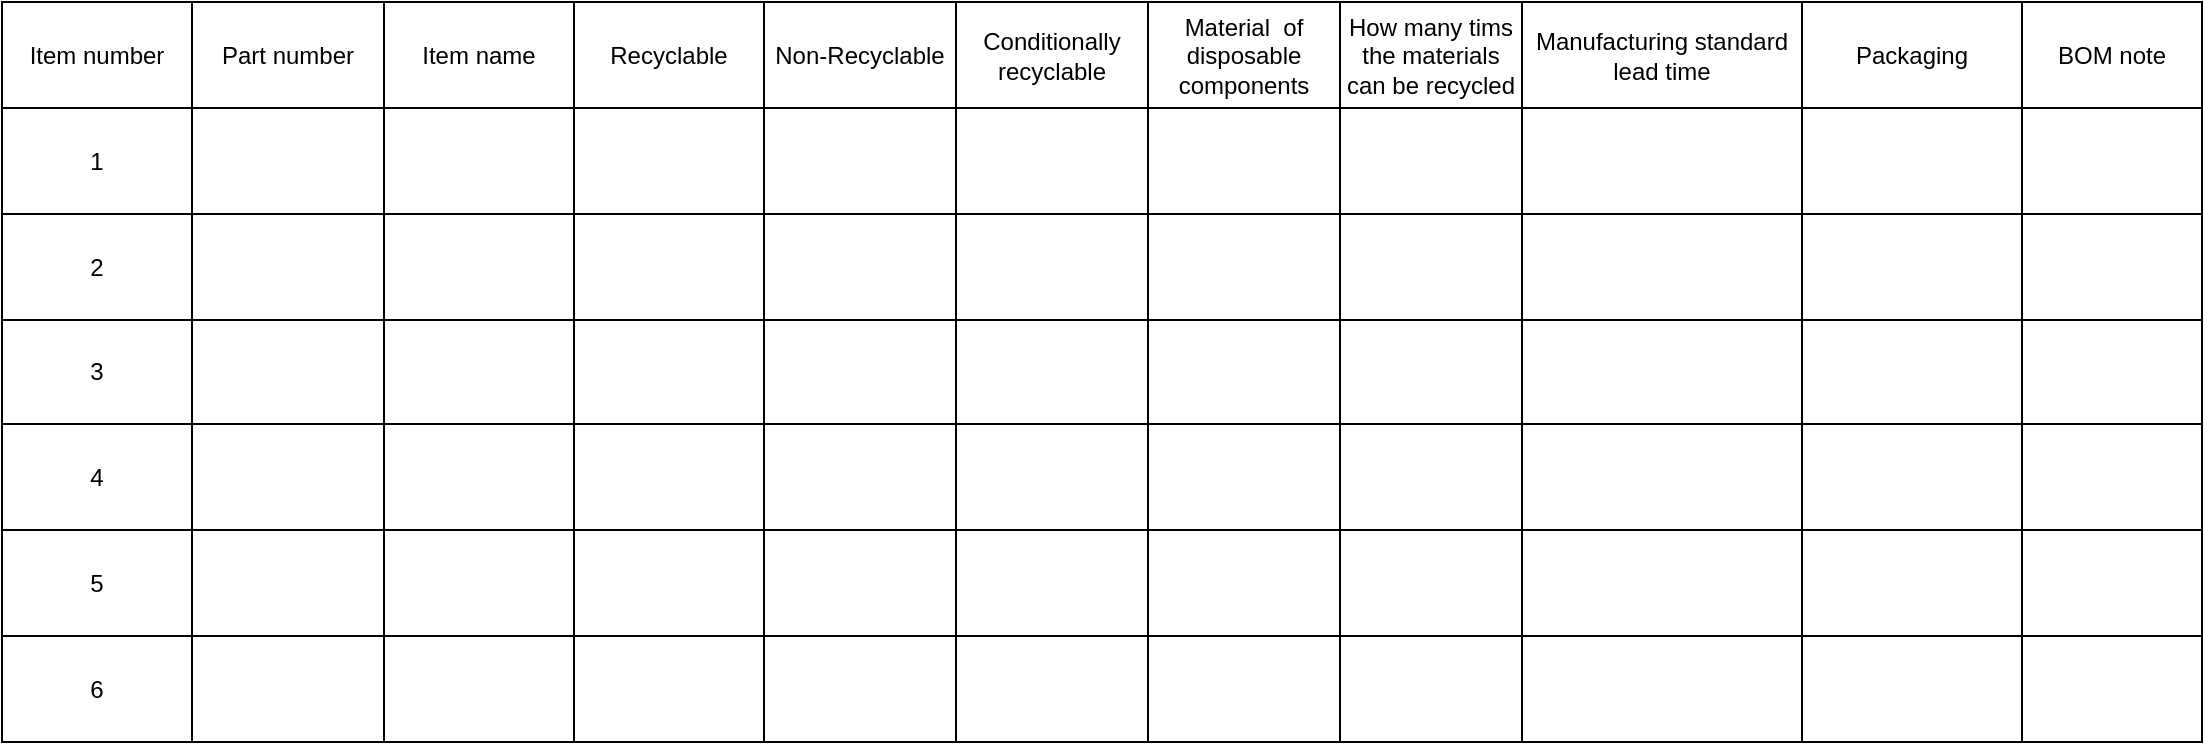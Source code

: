 <mxfile version="14.8.5" type="github">
  <diagram id="6glGjibrxEW6So7hZ_gu" name="Page-1">
    <mxGraphModel dx="1186" dy="651" grid="1" gridSize="10" guides="1" tooltips="1" connect="1" arrows="1" fold="1" page="1" pageScale="1" pageWidth="827" pageHeight="1169" math="0" shadow="0">
      <root>
        <mxCell id="0" />
        <mxCell id="1" parent="0" />
        <mxCell id="qUIFOu5oReiOi_gFtP6k-1" value="" style="shape=table;startSize=0;container=1;collapsible=0;childLayout=tableLayout;" vertex="1" parent="1">
          <mxGeometry x="90" y="140" width="1100" height="370" as="geometry" />
        </mxCell>
        <mxCell id="qUIFOu5oReiOi_gFtP6k-2" value="" style="shape=partialRectangle;collapsible=0;dropTarget=0;pointerEvents=0;fillColor=none;top=0;left=0;bottom=0;right=0;points=[[0,0.5],[1,0.5]];portConstraint=eastwest;" vertex="1" parent="qUIFOu5oReiOi_gFtP6k-1">
          <mxGeometry width="1100" height="53" as="geometry" />
        </mxCell>
        <mxCell id="qUIFOu5oReiOi_gFtP6k-3" value="Item number" style="shape=partialRectangle;html=1;whiteSpace=wrap;connectable=0;overflow=hidden;fillColor=none;top=0;left=0;bottom=0;right=0;" vertex="1" parent="qUIFOu5oReiOi_gFtP6k-2">
          <mxGeometry width="95" height="53" as="geometry" />
        </mxCell>
        <mxCell id="qUIFOu5oReiOi_gFtP6k-4" value="Part number" style="shape=partialRectangle;html=1;whiteSpace=wrap;connectable=0;overflow=hidden;fillColor=none;top=0;left=0;bottom=0;right=0;" vertex="1" parent="qUIFOu5oReiOi_gFtP6k-2">
          <mxGeometry x="95" width="96" height="53" as="geometry" />
        </mxCell>
        <mxCell id="qUIFOu5oReiOi_gFtP6k-5" value="Item name" style="shape=partialRectangle;html=1;whiteSpace=wrap;connectable=0;overflow=hidden;fillColor=none;top=0;left=0;bottom=0;right=0;" vertex="1" parent="qUIFOu5oReiOi_gFtP6k-2">
          <mxGeometry x="191" width="95" height="53" as="geometry" />
        </mxCell>
        <mxCell id="qUIFOu5oReiOi_gFtP6k-6" value="Recyclable" style="shape=partialRectangle;html=1;whiteSpace=wrap;connectable=0;overflow=hidden;fillColor=none;top=0;left=0;bottom=0;right=0;" vertex="1" parent="qUIFOu5oReiOi_gFtP6k-2">
          <mxGeometry x="286" width="95" height="53" as="geometry" />
        </mxCell>
        <mxCell id="qUIFOu5oReiOi_gFtP6k-7" value="Non-Recyclable" style="shape=partialRectangle;html=1;whiteSpace=wrap;connectable=0;overflow=hidden;fillColor=none;top=0;left=0;bottom=0;right=0;" vertex="1" parent="qUIFOu5oReiOi_gFtP6k-2">
          <mxGeometry x="381" width="96" height="53" as="geometry" />
        </mxCell>
        <mxCell id="qUIFOu5oReiOi_gFtP6k-8" value="Conditionally recyclable" style="shape=partialRectangle;html=1;whiteSpace=wrap;connectable=0;overflow=hidden;fillColor=none;top=0;left=0;bottom=0;right=0;" vertex="1" parent="qUIFOu5oReiOi_gFtP6k-2">
          <mxGeometry x="477" width="96" height="53" as="geometry" />
        </mxCell>
        <mxCell id="qUIFOu5oReiOi_gFtP6k-9" value="Material&amp;nbsp; of disposable components" style="shape=partialRectangle;html=1;whiteSpace=wrap;connectable=0;overflow=hidden;fillColor=none;top=0;left=0;bottom=0;right=0;" vertex="1" parent="qUIFOu5oReiOi_gFtP6k-2">
          <mxGeometry x="573" width="96" height="53" as="geometry" />
        </mxCell>
        <mxCell id="qUIFOu5oReiOi_gFtP6k-10" value="How many tims the materials can be recycled" style="shape=partialRectangle;html=1;whiteSpace=wrap;connectable=0;overflow=hidden;fillColor=none;top=0;left=0;bottom=0;right=0;" vertex="1" parent="qUIFOu5oReiOi_gFtP6k-2">
          <mxGeometry x="669" width="91" height="53" as="geometry" />
        </mxCell>
        <mxCell id="qUIFOu5oReiOi_gFtP6k-11" value="Manufacturing standard lead time" style="shape=partialRectangle;html=1;whiteSpace=wrap;connectable=0;overflow=hidden;fillColor=none;top=0;left=0;bottom=0;right=0;" vertex="1" parent="qUIFOu5oReiOi_gFtP6k-2">
          <mxGeometry x="760" width="140" height="53" as="geometry" />
        </mxCell>
        <mxCell id="qUIFOu5oReiOi_gFtP6k-12" value="Packaging" style="shape=partialRectangle;html=1;whiteSpace=wrap;connectable=0;overflow=hidden;fillColor=none;top=0;left=0;bottom=0;right=0;" vertex="1" parent="qUIFOu5oReiOi_gFtP6k-2">
          <mxGeometry x="900" width="110" height="53" as="geometry" />
        </mxCell>
        <mxCell id="qUIFOu5oReiOi_gFtP6k-13" value="BOM note" style="shape=partialRectangle;html=1;whiteSpace=wrap;connectable=0;overflow=hidden;fillColor=none;top=0;left=0;bottom=0;right=0;" vertex="1" parent="qUIFOu5oReiOi_gFtP6k-2">
          <mxGeometry x="1010" width="90" height="53" as="geometry" />
        </mxCell>
        <mxCell id="qUIFOu5oReiOi_gFtP6k-14" style="shape=partialRectangle;collapsible=0;dropTarget=0;pointerEvents=0;fillColor=none;top=0;left=0;bottom=0;right=0;points=[[0,0.5],[1,0.5]];portConstraint=eastwest;" vertex="1" parent="qUIFOu5oReiOi_gFtP6k-1">
          <mxGeometry y="53" width="1100" height="53" as="geometry" />
        </mxCell>
        <mxCell id="qUIFOu5oReiOi_gFtP6k-15" value="1" style="shape=partialRectangle;html=1;whiteSpace=wrap;connectable=0;overflow=hidden;fillColor=none;top=0;left=0;bottom=0;right=0;" vertex="1" parent="qUIFOu5oReiOi_gFtP6k-14">
          <mxGeometry width="95" height="53" as="geometry" />
        </mxCell>
        <mxCell id="qUIFOu5oReiOi_gFtP6k-16" style="shape=partialRectangle;html=1;whiteSpace=wrap;connectable=0;overflow=hidden;fillColor=none;top=0;left=0;bottom=0;right=0;" vertex="1" parent="qUIFOu5oReiOi_gFtP6k-14">
          <mxGeometry x="95" width="96" height="53" as="geometry" />
        </mxCell>
        <mxCell id="qUIFOu5oReiOi_gFtP6k-17" style="shape=partialRectangle;html=1;whiteSpace=wrap;connectable=0;overflow=hidden;fillColor=none;top=0;left=0;bottom=0;right=0;" vertex="1" parent="qUIFOu5oReiOi_gFtP6k-14">
          <mxGeometry x="191" width="95" height="53" as="geometry" />
        </mxCell>
        <mxCell id="qUIFOu5oReiOi_gFtP6k-18" style="shape=partialRectangle;html=1;whiteSpace=wrap;connectable=0;overflow=hidden;fillColor=none;top=0;left=0;bottom=0;right=0;" vertex="1" parent="qUIFOu5oReiOi_gFtP6k-14">
          <mxGeometry x="286" width="95" height="53" as="geometry" />
        </mxCell>
        <mxCell id="qUIFOu5oReiOi_gFtP6k-19" value="" style="shape=partialRectangle;html=1;whiteSpace=wrap;connectable=0;overflow=hidden;fillColor=none;top=0;left=0;bottom=0;right=0;" vertex="1" parent="qUIFOu5oReiOi_gFtP6k-14">
          <mxGeometry x="381" width="96" height="53" as="geometry" />
        </mxCell>
        <mxCell id="qUIFOu5oReiOi_gFtP6k-20" style="shape=partialRectangle;html=1;whiteSpace=wrap;connectable=0;overflow=hidden;fillColor=none;top=0;left=0;bottom=0;right=0;" vertex="1" parent="qUIFOu5oReiOi_gFtP6k-14">
          <mxGeometry x="477" width="96" height="53" as="geometry" />
        </mxCell>
        <mxCell id="qUIFOu5oReiOi_gFtP6k-21" style="shape=partialRectangle;html=1;whiteSpace=wrap;connectable=0;overflow=hidden;fillColor=none;top=0;left=0;bottom=0;right=0;" vertex="1" parent="qUIFOu5oReiOi_gFtP6k-14">
          <mxGeometry x="573" width="96" height="53" as="geometry" />
        </mxCell>
        <mxCell id="qUIFOu5oReiOi_gFtP6k-22" style="shape=partialRectangle;html=1;whiteSpace=wrap;connectable=0;overflow=hidden;fillColor=none;top=0;left=0;bottom=0;right=0;" vertex="1" parent="qUIFOu5oReiOi_gFtP6k-14">
          <mxGeometry x="669" width="91" height="53" as="geometry" />
        </mxCell>
        <mxCell id="qUIFOu5oReiOi_gFtP6k-23" style="shape=partialRectangle;html=1;whiteSpace=wrap;connectable=0;overflow=hidden;fillColor=none;top=0;left=0;bottom=0;right=0;" vertex="1" parent="qUIFOu5oReiOi_gFtP6k-14">
          <mxGeometry x="760" width="140" height="53" as="geometry" />
        </mxCell>
        <mxCell id="qUIFOu5oReiOi_gFtP6k-24" style="shape=partialRectangle;html=1;whiteSpace=wrap;connectable=0;overflow=hidden;fillColor=none;top=0;left=0;bottom=0;right=0;" vertex="1" parent="qUIFOu5oReiOi_gFtP6k-14">
          <mxGeometry x="900" width="110" height="53" as="geometry" />
        </mxCell>
        <mxCell id="qUIFOu5oReiOi_gFtP6k-25" style="shape=partialRectangle;html=1;whiteSpace=wrap;connectable=0;overflow=hidden;fillColor=none;top=0;left=0;bottom=0;right=0;" vertex="1" parent="qUIFOu5oReiOi_gFtP6k-14">
          <mxGeometry x="1010" width="90" height="53" as="geometry" />
        </mxCell>
        <mxCell id="qUIFOu5oReiOi_gFtP6k-26" style="shape=partialRectangle;collapsible=0;dropTarget=0;pointerEvents=0;fillColor=none;top=0;left=0;bottom=0;right=0;points=[[0,0.5],[1,0.5]];portConstraint=eastwest;" vertex="1" parent="qUIFOu5oReiOi_gFtP6k-1">
          <mxGeometry y="106" width="1100" height="53" as="geometry" />
        </mxCell>
        <mxCell id="qUIFOu5oReiOi_gFtP6k-27" value="2" style="shape=partialRectangle;html=1;whiteSpace=wrap;connectable=0;overflow=hidden;fillColor=none;top=0;left=0;bottom=0;right=0;" vertex="1" parent="qUIFOu5oReiOi_gFtP6k-26">
          <mxGeometry width="95" height="53" as="geometry" />
        </mxCell>
        <mxCell id="qUIFOu5oReiOi_gFtP6k-28" style="shape=partialRectangle;html=1;whiteSpace=wrap;connectable=0;overflow=hidden;fillColor=none;top=0;left=0;bottom=0;right=0;" vertex="1" parent="qUIFOu5oReiOi_gFtP6k-26">
          <mxGeometry x="95" width="96" height="53" as="geometry" />
        </mxCell>
        <mxCell id="qUIFOu5oReiOi_gFtP6k-29" style="shape=partialRectangle;html=1;whiteSpace=wrap;connectable=0;overflow=hidden;fillColor=none;top=0;left=0;bottom=0;right=0;" vertex="1" parent="qUIFOu5oReiOi_gFtP6k-26">
          <mxGeometry x="191" width="95" height="53" as="geometry" />
        </mxCell>
        <mxCell id="qUIFOu5oReiOi_gFtP6k-30" style="shape=partialRectangle;html=1;whiteSpace=wrap;connectable=0;overflow=hidden;fillColor=none;top=0;left=0;bottom=0;right=0;" vertex="1" parent="qUIFOu5oReiOi_gFtP6k-26">
          <mxGeometry x="286" width="95" height="53" as="geometry" />
        </mxCell>
        <mxCell id="qUIFOu5oReiOi_gFtP6k-31" style="shape=partialRectangle;html=1;whiteSpace=wrap;connectable=0;overflow=hidden;fillColor=none;top=0;left=0;bottom=0;right=0;" vertex="1" parent="qUIFOu5oReiOi_gFtP6k-26">
          <mxGeometry x="381" width="96" height="53" as="geometry" />
        </mxCell>
        <mxCell id="qUIFOu5oReiOi_gFtP6k-32" style="shape=partialRectangle;html=1;whiteSpace=wrap;connectable=0;overflow=hidden;fillColor=none;top=0;left=0;bottom=0;right=0;" vertex="1" parent="qUIFOu5oReiOi_gFtP6k-26">
          <mxGeometry x="477" width="96" height="53" as="geometry" />
        </mxCell>
        <mxCell id="qUIFOu5oReiOi_gFtP6k-33" style="shape=partialRectangle;html=1;whiteSpace=wrap;connectable=0;overflow=hidden;fillColor=none;top=0;left=0;bottom=0;right=0;" vertex="1" parent="qUIFOu5oReiOi_gFtP6k-26">
          <mxGeometry x="573" width="96" height="53" as="geometry" />
        </mxCell>
        <mxCell id="qUIFOu5oReiOi_gFtP6k-34" style="shape=partialRectangle;html=1;whiteSpace=wrap;connectable=0;overflow=hidden;fillColor=none;top=0;left=0;bottom=0;right=0;" vertex="1" parent="qUIFOu5oReiOi_gFtP6k-26">
          <mxGeometry x="669" width="91" height="53" as="geometry" />
        </mxCell>
        <mxCell id="qUIFOu5oReiOi_gFtP6k-35" style="shape=partialRectangle;html=1;whiteSpace=wrap;connectable=0;overflow=hidden;fillColor=none;top=0;left=0;bottom=0;right=0;" vertex="1" parent="qUIFOu5oReiOi_gFtP6k-26">
          <mxGeometry x="760" width="140" height="53" as="geometry" />
        </mxCell>
        <mxCell id="qUIFOu5oReiOi_gFtP6k-36" style="shape=partialRectangle;html=1;whiteSpace=wrap;connectable=0;overflow=hidden;fillColor=none;top=0;left=0;bottom=0;right=0;" vertex="1" parent="qUIFOu5oReiOi_gFtP6k-26">
          <mxGeometry x="900" width="110" height="53" as="geometry" />
        </mxCell>
        <mxCell id="qUIFOu5oReiOi_gFtP6k-37" style="shape=partialRectangle;html=1;whiteSpace=wrap;connectable=0;overflow=hidden;fillColor=none;top=0;left=0;bottom=0;right=0;" vertex="1" parent="qUIFOu5oReiOi_gFtP6k-26">
          <mxGeometry x="1010" width="90" height="53" as="geometry" />
        </mxCell>
        <mxCell id="qUIFOu5oReiOi_gFtP6k-38" value="" style="shape=partialRectangle;collapsible=0;dropTarget=0;pointerEvents=0;fillColor=none;top=0;left=0;bottom=0;right=0;points=[[0,0.5],[1,0.5]];portConstraint=eastwest;" vertex="1" parent="qUIFOu5oReiOi_gFtP6k-1">
          <mxGeometry y="159" width="1100" height="52" as="geometry" />
        </mxCell>
        <mxCell id="qUIFOu5oReiOi_gFtP6k-39" value="3" style="shape=partialRectangle;html=1;whiteSpace=wrap;connectable=0;overflow=hidden;fillColor=none;top=0;left=0;bottom=0;right=0;" vertex="1" parent="qUIFOu5oReiOi_gFtP6k-38">
          <mxGeometry width="95" height="52" as="geometry" />
        </mxCell>
        <mxCell id="qUIFOu5oReiOi_gFtP6k-40" value="" style="shape=partialRectangle;html=1;whiteSpace=wrap;connectable=0;overflow=hidden;fillColor=none;top=0;left=0;bottom=0;right=0;" vertex="1" parent="qUIFOu5oReiOi_gFtP6k-38">
          <mxGeometry x="95" width="96" height="52" as="geometry" />
        </mxCell>
        <mxCell id="qUIFOu5oReiOi_gFtP6k-41" value="" style="shape=partialRectangle;html=1;whiteSpace=wrap;connectable=0;overflow=hidden;fillColor=none;top=0;left=0;bottom=0;right=0;" vertex="1" parent="qUIFOu5oReiOi_gFtP6k-38">
          <mxGeometry x="191" width="95" height="52" as="geometry" />
        </mxCell>
        <mxCell id="qUIFOu5oReiOi_gFtP6k-42" value="" style="shape=partialRectangle;html=1;whiteSpace=wrap;connectable=0;overflow=hidden;fillColor=none;top=0;left=0;bottom=0;right=0;" vertex="1" parent="qUIFOu5oReiOi_gFtP6k-38">
          <mxGeometry x="286" width="95" height="52" as="geometry" />
        </mxCell>
        <mxCell id="qUIFOu5oReiOi_gFtP6k-43" value="" style="shape=partialRectangle;html=1;whiteSpace=wrap;connectable=0;overflow=hidden;fillColor=none;top=0;left=0;bottom=0;right=0;" vertex="1" parent="qUIFOu5oReiOi_gFtP6k-38">
          <mxGeometry x="381" width="96" height="52" as="geometry" />
        </mxCell>
        <mxCell id="qUIFOu5oReiOi_gFtP6k-44" value="" style="shape=partialRectangle;html=1;whiteSpace=wrap;connectable=0;overflow=hidden;fillColor=none;top=0;left=0;bottom=0;right=0;" vertex="1" parent="qUIFOu5oReiOi_gFtP6k-38">
          <mxGeometry x="477" width="96" height="52" as="geometry" />
        </mxCell>
        <mxCell id="qUIFOu5oReiOi_gFtP6k-45" value="" style="shape=partialRectangle;html=1;whiteSpace=wrap;connectable=0;overflow=hidden;fillColor=none;top=0;left=0;bottom=0;right=0;" vertex="1" parent="qUIFOu5oReiOi_gFtP6k-38">
          <mxGeometry x="573" width="96" height="52" as="geometry" />
        </mxCell>
        <mxCell id="qUIFOu5oReiOi_gFtP6k-46" value="" style="shape=partialRectangle;html=1;whiteSpace=wrap;connectable=0;overflow=hidden;fillColor=none;top=0;left=0;bottom=0;right=0;" vertex="1" parent="qUIFOu5oReiOi_gFtP6k-38">
          <mxGeometry x="669" width="91" height="52" as="geometry" />
        </mxCell>
        <mxCell id="qUIFOu5oReiOi_gFtP6k-47" value="" style="shape=partialRectangle;html=1;whiteSpace=wrap;connectable=0;overflow=hidden;fillColor=none;top=0;left=0;bottom=0;right=0;" vertex="1" parent="qUIFOu5oReiOi_gFtP6k-38">
          <mxGeometry x="760" width="140" height="52" as="geometry" />
        </mxCell>
        <mxCell id="qUIFOu5oReiOi_gFtP6k-48" value="" style="shape=partialRectangle;html=1;whiteSpace=wrap;connectable=0;overflow=hidden;fillColor=none;top=0;left=0;bottom=0;right=0;" vertex="1" parent="qUIFOu5oReiOi_gFtP6k-38">
          <mxGeometry x="900" width="110" height="52" as="geometry" />
        </mxCell>
        <mxCell id="qUIFOu5oReiOi_gFtP6k-49" value="" style="shape=partialRectangle;html=1;whiteSpace=wrap;connectable=0;overflow=hidden;fillColor=none;top=0;left=0;bottom=0;right=0;" vertex="1" parent="qUIFOu5oReiOi_gFtP6k-38">
          <mxGeometry x="1010" width="90" height="52" as="geometry" />
        </mxCell>
        <mxCell id="qUIFOu5oReiOi_gFtP6k-50" value="" style="shape=partialRectangle;collapsible=0;dropTarget=0;pointerEvents=0;fillColor=none;top=0;left=0;bottom=0;right=0;points=[[0,0.5],[1,0.5]];portConstraint=eastwest;" vertex="1" parent="qUIFOu5oReiOi_gFtP6k-1">
          <mxGeometry y="211" width="1100" height="53" as="geometry" />
        </mxCell>
        <mxCell id="qUIFOu5oReiOi_gFtP6k-51" value="4" style="shape=partialRectangle;html=1;whiteSpace=wrap;connectable=0;overflow=hidden;fillColor=none;top=0;left=0;bottom=0;right=0;" vertex="1" parent="qUIFOu5oReiOi_gFtP6k-50">
          <mxGeometry width="95" height="53" as="geometry" />
        </mxCell>
        <mxCell id="qUIFOu5oReiOi_gFtP6k-52" value="" style="shape=partialRectangle;html=1;whiteSpace=wrap;connectable=0;overflow=hidden;fillColor=none;top=0;left=0;bottom=0;right=0;" vertex="1" parent="qUIFOu5oReiOi_gFtP6k-50">
          <mxGeometry x="95" width="96" height="53" as="geometry" />
        </mxCell>
        <mxCell id="qUIFOu5oReiOi_gFtP6k-53" value="" style="shape=partialRectangle;html=1;whiteSpace=wrap;connectable=0;overflow=hidden;fillColor=none;top=0;left=0;bottom=0;right=0;" vertex="1" parent="qUIFOu5oReiOi_gFtP6k-50">
          <mxGeometry x="191" width="95" height="53" as="geometry" />
        </mxCell>
        <mxCell id="qUIFOu5oReiOi_gFtP6k-54" value="" style="shape=partialRectangle;html=1;whiteSpace=wrap;connectable=0;overflow=hidden;fillColor=none;top=0;left=0;bottom=0;right=0;" vertex="1" parent="qUIFOu5oReiOi_gFtP6k-50">
          <mxGeometry x="286" width="95" height="53" as="geometry" />
        </mxCell>
        <mxCell id="qUIFOu5oReiOi_gFtP6k-55" value="" style="shape=partialRectangle;html=1;whiteSpace=wrap;connectable=0;overflow=hidden;fillColor=none;top=0;left=0;bottom=0;right=0;" vertex="1" parent="qUIFOu5oReiOi_gFtP6k-50">
          <mxGeometry x="381" width="96" height="53" as="geometry" />
        </mxCell>
        <mxCell id="qUIFOu5oReiOi_gFtP6k-56" value="" style="shape=partialRectangle;html=1;whiteSpace=wrap;connectable=0;overflow=hidden;fillColor=none;top=0;left=0;bottom=0;right=0;" vertex="1" parent="qUIFOu5oReiOi_gFtP6k-50">
          <mxGeometry x="477" width="96" height="53" as="geometry" />
        </mxCell>
        <mxCell id="qUIFOu5oReiOi_gFtP6k-57" value="" style="shape=partialRectangle;html=1;whiteSpace=wrap;connectable=0;overflow=hidden;fillColor=none;top=0;left=0;bottom=0;right=0;" vertex="1" parent="qUIFOu5oReiOi_gFtP6k-50">
          <mxGeometry x="573" width="96" height="53" as="geometry" />
        </mxCell>
        <mxCell id="qUIFOu5oReiOi_gFtP6k-58" value="" style="shape=partialRectangle;html=1;whiteSpace=wrap;connectable=0;overflow=hidden;fillColor=none;top=0;left=0;bottom=0;right=0;" vertex="1" parent="qUIFOu5oReiOi_gFtP6k-50">
          <mxGeometry x="669" width="91" height="53" as="geometry" />
        </mxCell>
        <mxCell id="qUIFOu5oReiOi_gFtP6k-59" value="" style="shape=partialRectangle;html=1;whiteSpace=wrap;connectable=0;overflow=hidden;fillColor=none;top=0;left=0;bottom=0;right=0;" vertex="1" parent="qUIFOu5oReiOi_gFtP6k-50">
          <mxGeometry x="760" width="140" height="53" as="geometry" />
        </mxCell>
        <mxCell id="qUIFOu5oReiOi_gFtP6k-60" value="" style="shape=partialRectangle;html=1;whiteSpace=wrap;connectable=0;overflow=hidden;fillColor=none;top=0;left=0;bottom=0;right=0;" vertex="1" parent="qUIFOu5oReiOi_gFtP6k-50">
          <mxGeometry x="900" width="110" height="53" as="geometry" />
        </mxCell>
        <mxCell id="qUIFOu5oReiOi_gFtP6k-61" value="" style="shape=partialRectangle;html=1;whiteSpace=wrap;connectable=0;overflow=hidden;fillColor=none;top=0;left=0;bottom=0;right=0;" vertex="1" parent="qUIFOu5oReiOi_gFtP6k-50">
          <mxGeometry x="1010" width="90" height="53" as="geometry" />
        </mxCell>
        <mxCell id="qUIFOu5oReiOi_gFtP6k-62" value="" style="shape=partialRectangle;collapsible=0;dropTarget=0;pointerEvents=0;fillColor=none;top=0;left=0;bottom=0;right=0;points=[[0,0.5],[1,0.5]];portConstraint=eastwest;" vertex="1" parent="qUIFOu5oReiOi_gFtP6k-1">
          <mxGeometry y="264" width="1100" height="53" as="geometry" />
        </mxCell>
        <mxCell id="qUIFOu5oReiOi_gFtP6k-63" value="5" style="shape=partialRectangle;html=1;whiteSpace=wrap;connectable=0;overflow=hidden;fillColor=none;top=0;left=0;bottom=0;right=0;" vertex="1" parent="qUIFOu5oReiOi_gFtP6k-62">
          <mxGeometry width="95" height="53" as="geometry" />
        </mxCell>
        <mxCell id="qUIFOu5oReiOi_gFtP6k-64" value="" style="shape=partialRectangle;html=1;whiteSpace=wrap;connectable=0;overflow=hidden;fillColor=none;top=0;left=0;bottom=0;right=0;" vertex="1" parent="qUIFOu5oReiOi_gFtP6k-62">
          <mxGeometry x="95" width="96" height="53" as="geometry" />
        </mxCell>
        <mxCell id="qUIFOu5oReiOi_gFtP6k-65" value="" style="shape=partialRectangle;html=1;whiteSpace=wrap;connectable=0;overflow=hidden;fillColor=none;top=0;left=0;bottom=0;right=0;" vertex="1" parent="qUIFOu5oReiOi_gFtP6k-62">
          <mxGeometry x="191" width="95" height="53" as="geometry" />
        </mxCell>
        <mxCell id="qUIFOu5oReiOi_gFtP6k-66" value="" style="shape=partialRectangle;html=1;whiteSpace=wrap;connectable=0;overflow=hidden;fillColor=none;top=0;left=0;bottom=0;right=0;" vertex="1" parent="qUIFOu5oReiOi_gFtP6k-62">
          <mxGeometry x="286" width="95" height="53" as="geometry" />
        </mxCell>
        <mxCell id="qUIFOu5oReiOi_gFtP6k-67" value="" style="shape=partialRectangle;html=1;whiteSpace=wrap;connectable=0;overflow=hidden;fillColor=none;top=0;left=0;bottom=0;right=0;" vertex="1" parent="qUIFOu5oReiOi_gFtP6k-62">
          <mxGeometry x="381" width="96" height="53" as="geometry" />
        </mxCell>
        <mxCell id="qUIFOu5oReiOi_gFtP6k-68" value="" style="shape=partialRectangle;html=1;whiteSpace=wrap;connectable=0;overflow=hidden;fillColor=none;top=0;left=0;bottom=0;right=0;" vertex="1" parent="qUIFOu5oReiOi_gFtP6k-62">
          <mxGeometry x="477" width="96" height="53" as="geometry" />
        </mxCell>
        <mxCell id="qUIFOu5oReiOi_gFtP6k-69" value="" style="shape=partialRectangle;html=1;whiteSpace=wrap;connectable=0;overflow=hidden;fillColor=none;top=0;left=0;bottom=0;right=0;" vertex="1" parent="qUIFOu5oReiOi_gFtP6k-62">
          <mxGeometry x="573" width="96" height="53" as="geometry" />
        </mxCell>
        <mxCell id="qUIFOu5oReiOi_gFtP6k-70" value="" style="shape=partialRectangle;html=1;whiteSpace=wrap;connectable=0;overflow=hidden;fillColor=none;top=0;left=0;bottom=0;right=0;" vertex="1" parent="qUIFOu5oReiOi_gFtP6k-62">
          <mxGeometry x="669" width="91" height="53" as="geometry" />
        </mxCell>
        <mxCell id="qUIFOu5oReiOi_gFtP6k-71" value="" style="shape=partialRectangle;html=1;whiteSpace=wrap;connectable=0;overflow=hidden;fillColor=none;top=0;left=0;bottom=0;right=0;" vertex="1" parent="qUIFOu5oReiOi_gFtP6k-62">
          <mxGeometry x="760" width="140" height="53" as="geometry" />
        </mxCell>
        <mxCell id="qUIFOu5oReiOi_gFtP6k-72" value="" style="shape=partialRectangle;html=1;whiteSpace=wrap;connectable=0;overflow=hidden;fillColor=none;top=0;left=0;bottom=0;right=0;" vertex="1" parent="qUIFOu5oReiOi_gFtP6k-62">
          <mxGeometry x="900" width="110" height="53" as="geometry" />
        </mxCell>
        <mxCell id="qUIFOu5oReiOi_gFtP6k-73" value="" style="shape=partialRectangle;html=1;whiteSpace=wrap;connectable=0;overflow=hidden;fillColor=none;top=0;left=0;bottom=0;right=0;" vertex="1" parent="qUIFOu5oReiOi_gFtP6k-62">
          <mxGeometry x="1010" width="90" height="53" as="geometry" />
        </mxCell>
        <mxCell id="qUIFOu5oReiOi_gFtP6k-74" value="" style="shape=partialRectangle;collapsible=0;dropTarget=0;pointerEvents=0;fillColor=none;top=0;left=0;bottom=0;right=0;points=[[0,0.5],[1,0.5]];portConstraint=eastwest;" vertex="1" parent="qUIFOu5oReiOi_gFtP6k-1">
          <mxGeometry y="317" width="1100" height="53" as="geometry" />
        </mxCell>
        <mxCell id="qUIFOu5oReiOi_gFtP6k-75" value="6" style="shape=partialRectangle;html=1;whiteSpace=wrap;connectable=0;overflow=hidden;fillColor=none;top=0;left=0;bottom=0;right=0;" vertex="1" parent="qUIFOu5oReiOi_gFtP6k-74">
          <mxGeometry width="95" height="53" as="geometry" />
        </mxCell>
        <mxCell id="qUIFOu5oReiOi_gFtP6k-76" value="" style="shape=partialRectangle;html=1;whiteSpace=wrap;connectable=0;overflow=hidden;fillColor=none;top=0;left=0;bottom=0;right=0;" vertex="1" parent="qUIFOu5oReiOi_gFtP6k-74">
          <mxGeometry x="95" width="96" height="53" as="geometry" />
        </mxCell>
        <mxCell id="qUIFOu5oReiOi_gFtP6k-77" value="" style="shape=partialRectangle;html=1;whiteSpace=wrap;connectable=0;overflow=hidden;fillColor=none;top=0;left=0;bottom=0;right=0;" vertex="1" parent="qUIFOu5oReiOi_gFtP6k-74">
          <mxGeometry x="191" width="95" height="53" as="geometry" />
        </mxCell>
        <mxCell id="qUIFOu5oReiOi_gFtP6k-78" value="" style="shape=partialRectangle;html=1;whiteSpace=wrap;connectable=0;overflow=hidden;fillColor=none;top=0;left=0;bottom=0;right=0;" vertex="1" parent="qUIFOu5oReiOi_gFtP6k-74">
          <mxGeometry x="286" width="95" height="53" as="geometry" />
        </mxCell>
        <mxCell id="qUIFOu5oReiOi_gFtP6k-79" value="" style="shape=partialRectangle;html=1;whiteSpace=wrap;connectable=0;overflow=hidden;fillColor=none;top=0;left=0;bottom=0;right=0;" vertex="1" parent="qUIFOu5oReiOi_gFtP6k-74">
          <mxGeometry x="381" width="96" height="53" as="geometry" />
        </mxCell>
        <mxCell id="qUIFOu5oReiOi_gFtP6k-80" value="" style="shape=partialRectangle;html=1;whiteSpace=wrap;connectable=0;overflow=hidden;fillColor=none;top=0;left=0;bottom=0;right=0;" vertex="1" parent="qUIFOu5oReiOi_gFtP6k-74">
          <mxGeometry x="477" width="96" height="53" as="geometry" />
        </mxCell>
        <mxCell id="qUIFOu5oReiOi_gFtP6k-81" value="" style="shape=partialRectangle;html=1;whiteSpace=wrap;connectable=0;overflow=hidden;fillColor=none;top=0;left=0;bottom=0;right=0;" vertex="1" parent="qUIFOu5oReiOi_gFtP6k-74">
          <mxGeometry x="573" width="96" height="53" as="geometry" />
        </mxCell>
        <mxCell id="qUIFOu5oReiOi_gFtP6k-82" value="" style="shape=partialRectangle;html=1;whiteSpace=wrap;connectable=0;overflow=hidden;fillColor=none;top=0;left=0;bottom=0;right=0;" vertex="1" parent="qUIFOu5oReiOi_gFtP6k-74">
          <mxGeometry x="669" width="91" height="53" as="geometry" />
        </mxCell>
        <mxCell id="qUIFOu5oReiOi_gFtP6k-83" value="" style="shape=partialRectangle;html=1;whiteSpace=wrap;connectable=0;overflow=hidden;fillColor=none;top=0;left=0;bottom=0;right=0;" vertex="1" parent="qUIFOu5oReiOi_gFtP6k-74">
          <mxGeometry x="760" width="140" height="53" as="geometry" />
        </mxCell>
        <mxCell id="qUIFOu5oReiOi_gFtP6k-84" value="" style="shape=partialRectangle;html=1;whiteSpace=wrap;connectable=0;overflow=hidden;fillColor=none;top=0;left=0;bottom=0;right=0;" vertex="1" parent="qUIFOu5oReiOi_gFtP6k-74">
          <mxGeometry x="900" width="110" height="53" as="geometry" />
        </mxCell>
        <mxCell id="qUIFOu5oReiOi_gFtP6k-85" value="" style="shape=partialRectangle;html=1;whiteSpace=wrap;connectable=0;overflow=hidden;fillColor=none;top=0;left=0;bottom=0;right=0;" vertex="1" parent="qUIFOu5oReiOi_gFtP6k-74">
          <mxGeometry x="1010" width="90" height="53" as="geometry" />
        </mxCell>
      </root>
    </mxGraphModel>
  </diagram>
</mxfile>
